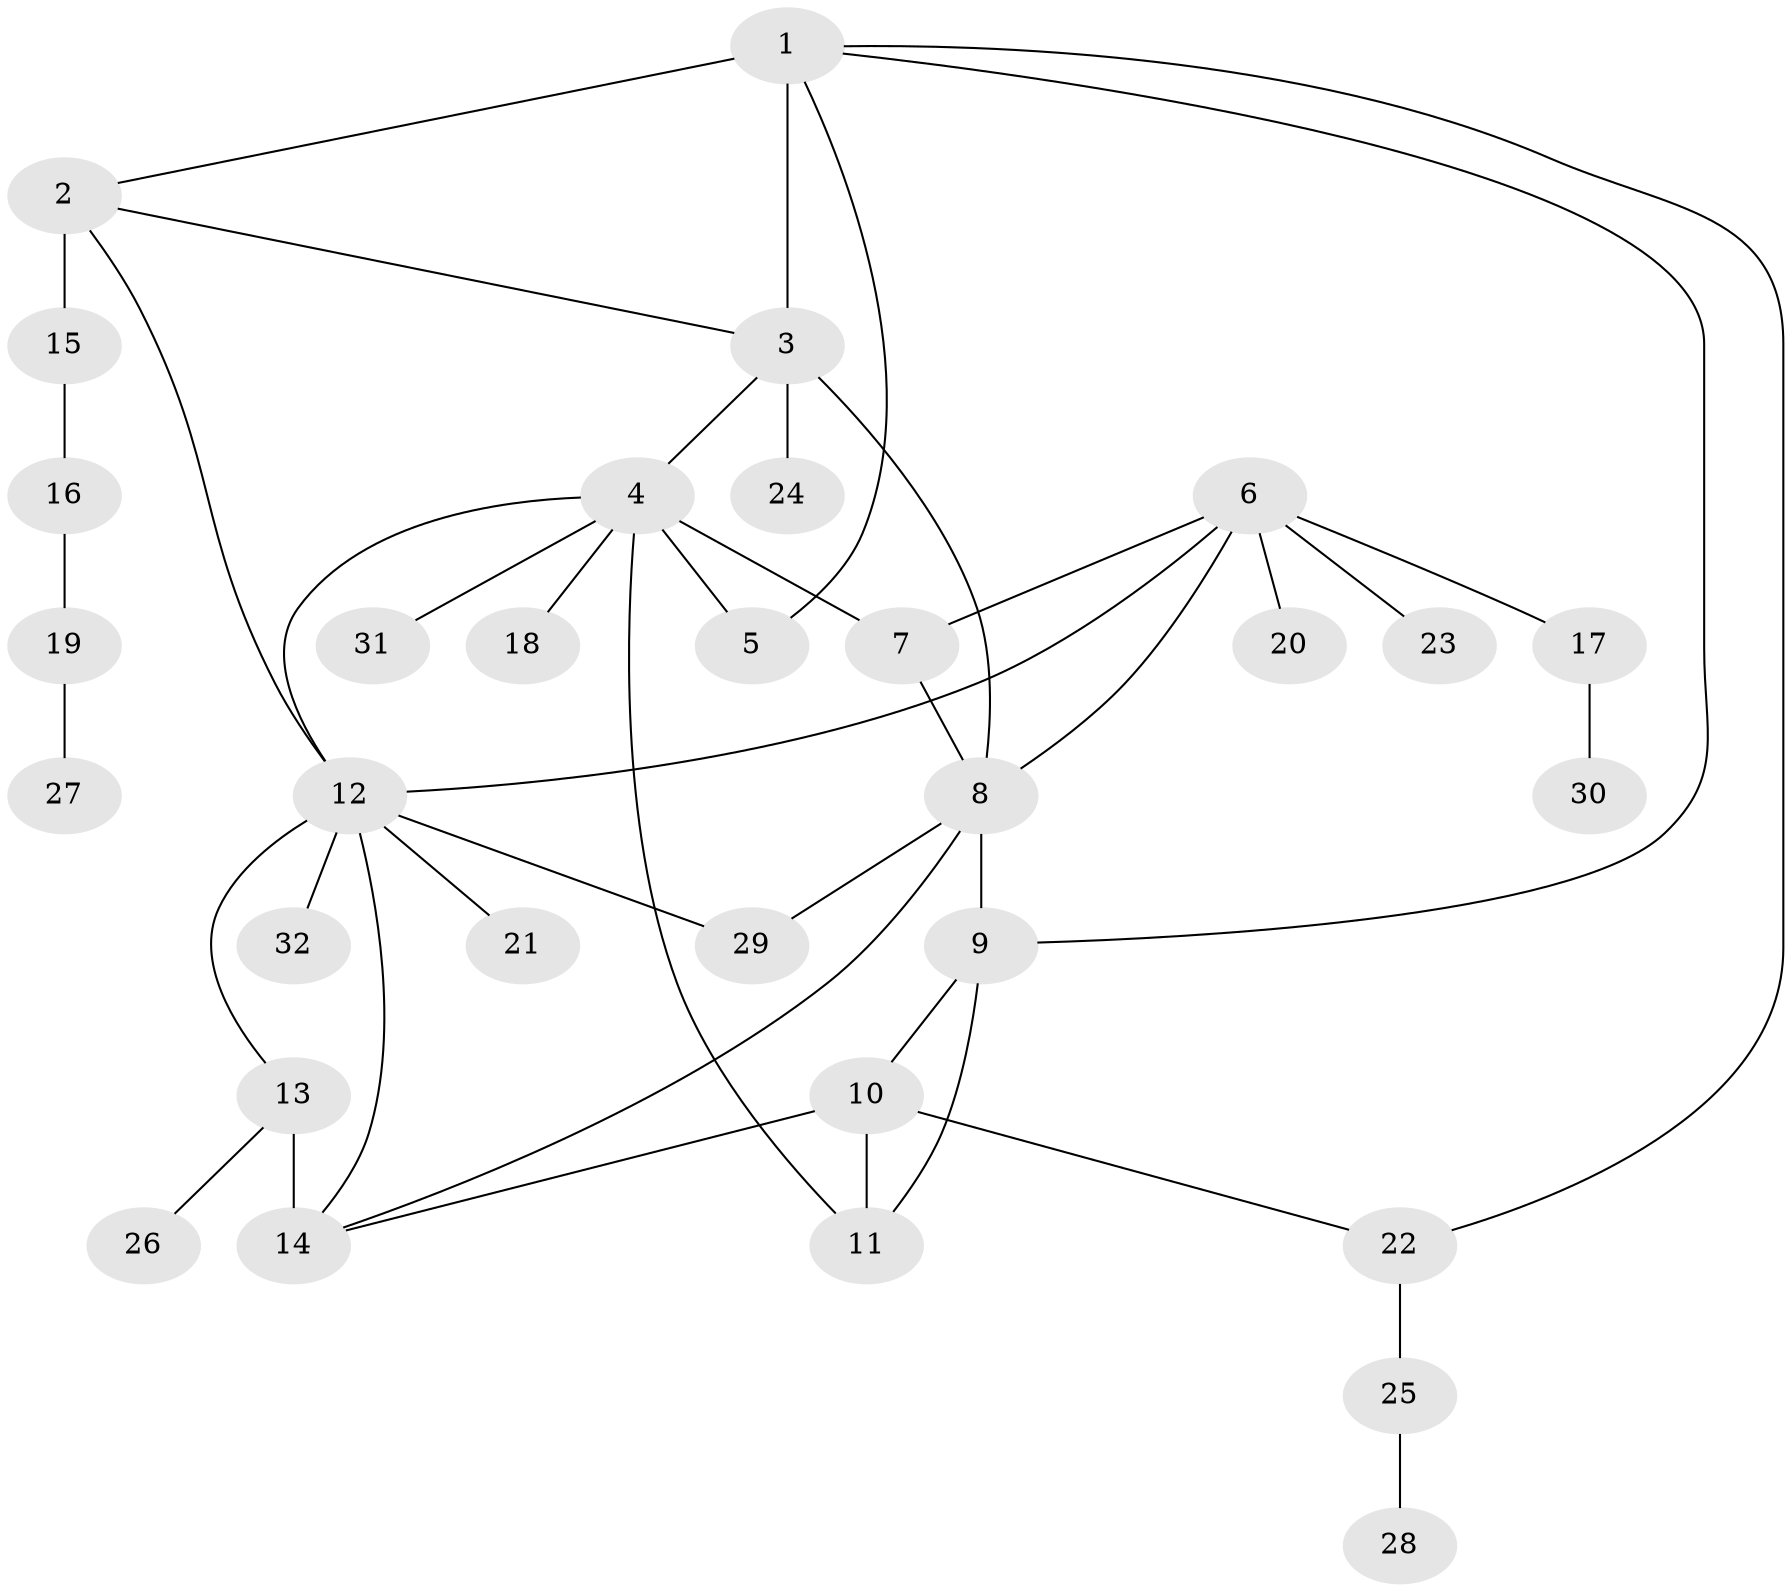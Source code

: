 // original degree distribution, {10: 0.0136986301369863, 9: 0.0410958904109589, 4: 0.0684931506849315, 2: 0.2328767123287671, 8: 0.0273972602739726, 7: 0.0273972602739726, 3: 0.0684931506849315, 1: 0.5205479452054794}
// Generated by graph-tools (version 1.1) at 2025/52/03/04/25 22:52:11]
// undirected, 32 vertices, 45 edges
graph export_dot {
  node [color=gray90,style=filled];
  1;
  2;
  3;
  4;
  5;
  6;
  7;
  8;
  9;
  10;
  11;
  12;
  13;
  14;
  15;
  16;
  17;
  18;
  19;
  20;
  21;
  22;
  23;
  24;
  25;
  26;
  27;
  28;
  29;
  30;
  31;
  32;
  1 -- 2 [weight=1.0];
  1 -- 3 [weight=5.0];
  1 -- 5 [weight=1.0];
  1 -- 9 [weight=1.0];
  1 -- 22 [weight=1.0];
  2 -- 3 [weight=1.0];
  2 -- 12 [weight=1.0];
  2 -- 15 [weight=5.0];
  3 -- 4 [weight=1.0];
  3 -- 8 [weight=1.0];
  3 -- 24 [weight=1.0];
  4 -- 5 [weight=2.0];
  4 -- 7 [weight=1.0];
  4 -- 11 [weight=1.0];
  4 -- 12 [weight=1.0];
  4 -- 18 [weight=1.0];
  4 -- 31 [weight=1.0];
  6 -- 7 [weight=1.0];
  6 -- 8 [weight=1.0];
  6 -- 12 [weight=1.0];
  6 -- 17 [weight=1.0];
  6 -- 20 [weight=1.0];
  6 -- 23 [weight=1.0];
  7 -- 8 [weight=1.0];
  8 -- 9 [weight=4.0];
  8 -- 14 [weight=1.0];
  8 -- 29 [weight=1.0];
  9 -- 10 [weight=1.0];
  9 -- 11 [weight=1.0];
  10 -- 11 [weight=4.0];
  10 -- 14 [weight=1.0];
  10 -- 22 [weight=1.0];
  12 -- 13 [weight=1.0];
  12 -- 14 [weight=1.0];
  12 -- 21 [weight=1.0];
  12 -- 29 [weight=1.0];
  12 -- 32 [weight=1.0];
  13 -- 14 [weight=5.0];
  13 -- 26 [weight=1.0];
  15 -- 16 [weight=1.0];
  16 -- 19 [weight=1.0];
  17 -- 30 [weight=1.0];
  19 -- 27 [weight=1.0];
  22 -- 25 [weight=1.0];
  25 -- 28 [weight=1.0];
}
